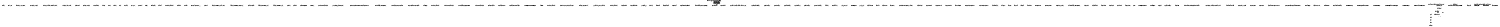 digraph fork_c{
        size="10,18";
        ratio=filled;

        subgraph cluster_copy_process{
                label="static task_t *copy_process(unsigned long clone_flags,
				 unsigned long stack_start,
				 struct pt_regs *regs,
				 unsigned long stack_size,
				 int __user *parent_tidptr,
				 int __user *child_tidptr,
				 int pid)";

                CLONE_NEWNS_and_CLONE_FS_set_true[label="CLONE_NEWNS_and_CLONE_FS_set_true"];
                return_ERR_PTR_EINVAL[label="return_ERR_PTR_EINVAL"];
                set_CLONE_THREAD_and_not_CLONE_SIGHAND[label="set_CLONE_THREAD_and_not_CLONE_SIGHAND"];
                return_ERR_PTR_EINVAL_1[label="return_ERR_PTR_EINVAL"];
                set_CLONE_SIGHAND_and_not_CLONE_VM[label="set_CLONE_SIGHAND_and_not_CLONE_VM"];
                return_ERR_PTR_EINVAL_2[label="return_ERR_PTR_EINVAL"];
                security_task_create[label="security_task_create(clone_flags)"];
                set_retval_ENOMEM[label="set_retval_ENOMEM"];
                dup_task_struct[label="dup_task_struct(current);"];
                set_retval_EAGAIN[label="set_retval_EAGAIN"];
                p_user_processes_greater_p_signal_rlim_RLIMIT_NPROC[label="p_user_processes_greater_p_signal_rlim_RLIMIT_NPROC"];
                cap_sys_admin_resource_p_user_root_user[label="cap_sys_admin_resource_p_user_root_user"];
                inc_p_user___count[label="inc_p_user___count"];
                inc_p_user_processes[label="inc_p_user_processes"];
                get_group_info[label="get_group_info(p->group_info)"];
                max_threads_small_nr_threads[label="max_threads_small_nr_threads"];
                try_module_get_false[label="try_module_get(p->thread_info->exec_domain->module)"];
                p_bitfmt_true_and_try_module_get_p_bitfmt_module_false[label="p_bitfmt_true_and_try_module_get_p_bitfmt_module_false"];
                clean_p_did_exec[label="clean_p_did_exec"];
                copy_flags[label="copy_flags(clone_flags, p)"];
                set_p_pid_pid[label="set_p_pid_pid"];
                set_retval_EFAULT[label="set_retval_EFAULT"];
                CLONE_PARENT_SETTID_set[label="CLONE_PARENT_SETTID_set"];
                put_user[label="put_user"];
                clean_p_proc_dentry[label="clean_p_proc_dentry"];
                init_p_children_list[label="init_p_children_list"];
                init_p_sibling_list[label="init_p_sibling_list"];
                clean_p_vfork_done[label="clean_p_vfork_done"];
                lock_p_alloc_alloc_lock[label="lock_p_alloc_alloc_lock"];
                lock_p_proc_lock[label="lock_p_proc_lock"];
                clear_tsk_thread_flag_TIF_SIGPENDING[label="clear_tsk_thread_flag(p, TIF_SIGPENDING);"];
                init_sigpending[label="init_sigpending(&p->pending);"];
                set_p_utime_cputime_zero[label="set_p_utime_cputime_zero"];
                set_p_stime_cputime_zero[label="set_stime_cputime_zero"];
                clear_p_sched_time[label="clear_sched_time"];
                clear_p_rchar[label="clear_p_rchar"];
                clear_p_wchar[label="clear_p_wchar"];
                clear_p_syscr[label="clear_p_syscr"];
                clear_p_syscw[label="clear_p_syscw"];
                acct_clear_integrals[label="acct_clear_integrals(p);"];
                set_p_it_virt_expires_cputime_zero[label="set_p_it_virt_expires_cputime_zero"];
                set_p_it_prof_expires_cputime_zero[label="set_p_it_prof_expires_cputime_zero"];
                clear_it_sched_expires[label="clear_it_sched_expires"];
                init_p_cpu_timers_0_list[label="init_p_cpu_timers_0_list"];
                init_p_cpu_timers_1_list[label="init_p_cpu_timers_1_list"];
                init_p_cpu_timers_2_list[label="init_p_cpu_timers_2_list"];
                clear_p_lock_depth[label="clear_p_lock_depth"];
                do_posix_clock_monotonic_gettime[label="do_posix_clock_monotonic_gettime(&p->start_time);"];
                clear_p_security[label="clear_p_security"];
                clear_p_io_context[label="clear_p_io_context"];
                clear_p_io_wait[label="clear_io_wait"];
                clear_p_audit_context[label="clear_p_audit_context"];
                set_p_tgid_p_pid[label="p->tgid = p->pid"];
                CLONE_THREAD_set[label="CLONE_THREAD_set"];
                p_tgid_current_tgid[label="p->tgid = current->tgid"];
                security_task_alloc[label="security_task_alloc(p)"];
                audit_alloc[label="audit_alloc(p)"];
                copy_semundo[label="copy_semundo(clone_flags, p)"];
                copy_files[label="copy_file(clone_flags, p)"];
                copy_fs[label="copy_fs(clone_flags, p)"];
                copy_signal[label="copy_signal(clone_flags, p)"];
                copy_mm[label="copy_mm(clone_flags, p)"];
                copy_key[label="copy_key(clone_flags, p)"];
                copy_namespace[label="copy_namespace(clone_flags, p)"];
                copy_thread[label="copy_thread(0, clone_flags, stack_start, stack_size, p, regs);"];
                set_p_set_child_tid[label="set_p_set_child_tid"];
                set_p_clear_child_tid[label="set_p_clear_child_tid"];
                clear_tsk_thread_flag_TIF_SYSCALL_TRACE[label="clear_tsk_thread_flag(p, TIF_SYSCALL_TRACE);"];
                set_p_parent_exec_id_p_self_exec_id[label="set_p_parent_exec_id_p_self_exec_id"];
                set_p_exit_signal[label="set_p_exit_signal"];
                clear_p_pdeath_signal[label="clear_p_pdeath_signal"];
                clear_p_exit_state[label="clear_exit_state"];
                sched_fork[label="sched_fork(p)"];
                set_p_group_leader[label="p->group_leader = p"];
                init_p_ptrace_children_list[label="init_p_ptrace_children_list"];
                init_p_ptrace_list_list[label="init_p_ptrace_list_list"];
                get_write_lock_irq[label="write_lock_irq(&tasklist_lock);"];

                set_p_cpus_allowed[label="p->cpus_allowed = current->cpus_allowed;"];
                set_task_cpu[label="set_task_cpu(p, smp_processor_id());"];
                sigismember_SIGKILL[label="sigismember(&current->pending.signal, SIGKILL)"];
                write_unlock_irq[label="write_unlock_irq(&tasklist_lock)"];
                retval_EINTR;
                CLONE_PARENT_or_CLONE_THREAD_set[label="CLONE_PARENT_or_CLONE_THREAD_set"];
                set_p_real_parent_current_real_parent[label="set_p_real_parent_current_real_parent"];
                set_p_real_parent_current[label="set_p_real_parent_current"];
                set_parent_p_real_parent[label="set_parent_p_real_parent"];
                CLONE_THREAD_set[label="CLONE_THREAD_set"];
                spin_lock_current_sighand_siglock[label="spin_lock_current_sighand_siglock"];
                current_signal_flags_SIGNAL_GROUP_EXIT[label="current_signal_flags_SIGNAL_GROUP_EXIT"];
                spin_unlock_current_sighand_siglock[label="spin_unlock_current_sighand_siglock"]; 
                write_unlock_irq_1[label="write_unlock_irq(&tasklist_lock)"];
                retval_EAGAIN;
                set_p_group_leader_current_group_leader[label="set_p_group_leader_current_group_leader"];
                current_signal_group_stop_count[label="current_signal_group_stop_count_greater_0"];
                set_tsk_thread_flag[label="set_tsk_thread_flag(p, TIF_SIGPENDING);"];
                cputime_eq_virt_prof_RLIM_INFINIT_current_signal_cpu_timers_0_1_2[label="cputime_eq_virt_prof_RLIM_INFINIT_current_signal_cpu_timers_0_1_2"];
                set_p_it_prof_expires[label="p->it_prof_expires = jiffies_to_cputime(1);"];
                spin_unlock_current_sighand_siglock_1[label="spin_unlock_current_sighand_siglock"];
                SET_LINKS[label="SET_LINKS(p);"];
                p_ptrace_PT_PTRACED_set[label="p_ptrace_PT_PTRACED_set"];
                __ptrace_link[label="__ptrace_link"];
                cpuset_fork[label="cpuset_fork(p)"];
                attach_pid_PID[label="attach_pid(p, PIDTYPE_PID, p->pid);"];
                attack_pid_TGID[label="attach_pid(p, PIDTYPE_TGID, p->tgid);"];
                p_thread_group_leader[label="p_thread_group_leader"];
                attack_pid_PGID[label="attach_pid(p, PIDTYPE_PGID, process_group(p));"];
                attack_pid_SID[label="attach_pid(p, PIDTYPE_SID, p->signal->session);"];               
                p_pid_not_null[label="p_pid_not_null"];
                __get_cpu_var[label="__get_cpu_var(process_counts)++;"];
                inc_nr_threads[label="inc_nr_threads"];
                inc_total_forks[label="inc_total_forks"];
                write_unlock_irq_2[label="write_unlock_irq(&tasklist_lock)"];
                clean_retval[label="clean_retval"];
                exit_namespace[label="exit_namespace(p)"];
                exit_keys[label="exit_keys(p)"];
                p_mm_not_null[label="p_mm_not_null"];
                mmput[label="mmput(p->mm);"];
                exit_sighand[label="exit_sighand(p)"];
                exit_fs[label="exit_fs(p)"];
                exit_files[label="exit_files(p)"];
                exit_sem[label="exit_sem(p)"];
                audit_free[label="audit_free(p)"];
                security_task_free[label="security_task_free(p)"];
                mpol_free[label="mpol_free(p->mempolicy)"];
                p_bitfmt_not_null[label="p_bitfmt_not_null"];
                module_put[label="module_put(p->binfmt->module);"];
                module_put_1[label="module_put(p->thread_info->exec_domain->module);"];
                put_group_info[label="put_group_info(p->group_info);"];
                atomic_dec[label="atomic_dec(&p->user->processes);"];
                free_uid[label="free_uid(p->user)"];
                free_task[label="free_task(p)"];
        }

        subgraph cluster_dup_task_struct{
                label="struct task_struct *dup_task_struct(struct task_struct *orig)";

		prepare_to_copy[label="prepare_to_copy(orig)"];
		alloc_task_struct[label="alloc_task_struct()"];
		alloc_thread_info[label="alloc_thread_info()"];
                free_task_struct[label="free_task_struct(tsk)"];
		return_null[label="return_null"];
		copy_ti[label="copy_ti"];
		copy_tsk[label="copy_tsk"];
		get_ti[label="get_ti"];
		get_tsk[label="get_tsk"];
		set_usage_2[label="set_usage_2"];

		prepare_to_copy -> alloc_task_struct;
		alloc_task_struct -> alloc_thread_info;
		alloc_thread_info -> free_task_struct[label="NULL"];
		alloc_thread_info -> copy_ti;
		free_task_struct -> return_null;
		alloc_task_struct -> return_null[label="NULL"];
		copy_ti -> copy_tsk;
		copy_tsk -> get_ti;
		get_ti -> get_tsk;
		get_tsk -> set_usage_2;
        }

        subgraph cluster_alloc_task_struct {
                label="alloc_task_struct()";

                kmem_cache_alloc[label="kmem_cache_alloc(task_struct_cachep, GFP_KERNEL)"];
        }

        subgraph cluster_copy_flags {
                label="void copy_flags(unsigned long clone_flags, struct task_struct *p)";

                clear_PF_SUPERPRIV[label="clear_PF_SUPERPRIV"];
                set_PF_FORKNOEXEC[label="set_PF_FORKNOEXEC"];
                CLONE_PTRACE_set[label="CLONE_PTRACE_set"];
                clear_p_ptrace[label="clear_p_ptrace"];
        }

        subgraph cluster{
                label=""
                }

}
